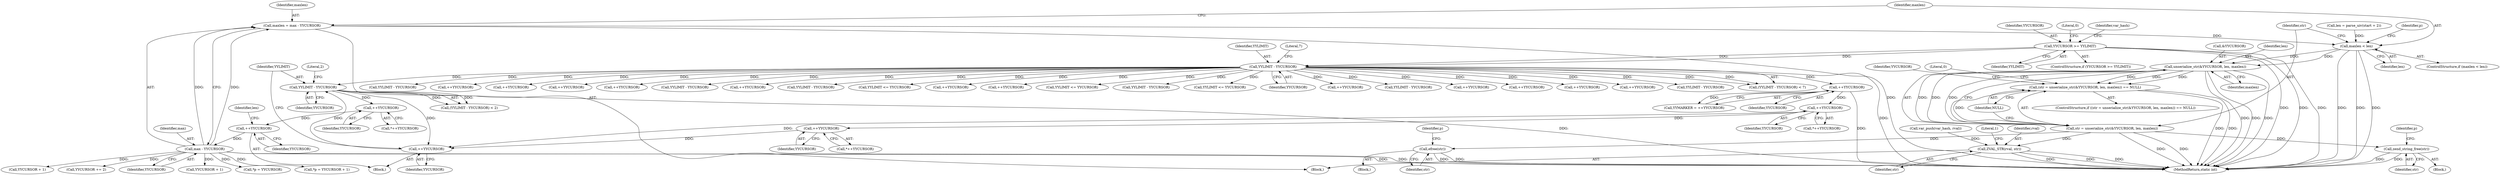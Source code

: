 digraph "0_php-src_1a23ebc1fff59bf480ca92963b36eba5c1b904c4@integer" {
"1002054" [label="(Call,maxlen = max - YYCURSOR)"];
"1002056" [label="(Call,max - YYCURSOR)"];
"1002042" [label="(Call,++YYCURSOR)"];
"1001317" [label="(Call,++YYCURSOR)"];
"1000802" [label="(Call,YYLIMIT - YYCURSOR)"];
"1000152" [label="(Call,YYLIMIT - YYCURSOR)"];
"1000125" [label="(Call,YYCURSOR >= YYLIMIT)"];
"1000798" [label="(Call,++YYCURSOR)"];
"1000785" [label="(Call,++YYCURSOR)"];
"1000438" [label="(Call,++YYCURSOR)"];
"1000245" [label="(Call,++YYCURSOR)"];
"1002060" [label="(Call,maxlen < len)"];
"1002076" [label="(Call,unserialize_str(&YYCURSOR, len, maxlen))"];
"1002073" [label="(Call,(str = unserialize_str(&YYCURSOR, len, maxlen)) == NULL)"];
"1002074" [label="(Call,str = unserialize_str(&YYCURSOR, len, maxlen))"];
"1002091" [label="(Call,zend_string_free(str))"];
"1002107" [label="(Call,efree(str))"];
"1002124" [label="(Call,ZVAL_STR(rval, str))"];
"1002049" [label="(Identifier,len)"];
"1000273" [label="(Call,++YYCURSOR)"];
"1002112" [label="(Call,YYCURSOR + 1)"];
"1001115" [label="(Call,YYLIMIT - YYCURSOR)"];
"1000439" [label="(Identifier,YYCURSOR)"];
"1002128" [label="(Literal,1)"];
"1002066" [label="(Identifier,p)"];
"1000205" [label="(Call,++YYCURSOR)"];
"1000803" [label="(Identifier,YYLIMIT)"];
"1000125" [label="(Call,YYCURSOR >= YYLIMIT)"];
"1002107" [label="(Call,efree(str))"];
"1002044" [label="(Block,)"];
"1000231" [label="(Call,++YYCURSOR)"];
"1000133" [label="(Identifier,var_hash)"];
"1002117" [label="(Call,YYCURSOR += 2)"];
"1002058" [label="(Identifier,YYCURSOR)"];
"1000287" [label="(Call,++YYCURSOR)"];
"1002090" [label="(Block,)"];
"1002111" [label="(Identifier,p)"];
"1002102" [label="(Call,YYCURSOR + 1)"];
"1002079" [label="(Identifier,len)"];
"1000785" [label="(Call,++YYCURSOR)"];
"1000352" [label="(Call,++YYCURSOR)"];
"1002055" [label="(Identifier,maxlen)"];
"1001358" [label="(Call,YYLIMIT - YYCURSOR)"];
"1000801" [label="(Call,(YYLIMIT - YYCURSOR) < 2)"];
"1000127" [label="(Identifier,YYLIMIT)"];
"1000151" [label="(Call,(YYLIMIT - YYCURSOR) < 7)"];
"1000960" [label="(Call,YYLIMIT - YYCURSOR)"];
"1002084" [label="(Literal,0)"];
"1002076" [label="(Call,unserialize_str(&YYCURSOR, len, maxlen))"];
"1000343" [label="(Call,++YYCURSOR)"];
"1000246" [label="(Identifier,YYCURSOR)"];
"1002080" [label="(Identifier,maxlen)"];
"1002088" [label="(Identifier,YYCURSOR)"];
"1002091" [label="(Call,zend_string_free(str))"];
"1002106" [label="(Block,)"];
"1000217" [label="(Call,++YYCURSOR)"];
"1002081" [label="(Identifier,NULL)"];
"1002043" [label="(Identifier,YYCURSOR)"];
"1002125" [label="(Identifier,rval)"];
"1001316" [label="(Call,*++YYCURSOR)"];
"1000243" [label="(Call,YYMARKER = ++YYCURSOR)"];
"1000437" [label="(Call,*++YYCURSOR)"];
"1002056" [label="(Call,max - YYCURSOR)"];
"1000147" [label="(Block,)"];
"1002073" [label="(Call,(str = unserialize_str(&YYCURSOR, len, maxlen)) == NULL)"];
"1002109" [label="(Call,*p = YYCURSOR + 1)"];
"1002447" [label="(MethodReturn,static int)"];
"1001317" [label="(Call,++YYCURSOR)"];
"1000301" [label="(Call,++YYCURSOR)"];
"1000804" [label="(Identifier,YYCURSOR)"];
"1000193" [label="(Call,++YYCURSOR)"];
"1000705" [label="(Call,YYLIMIT - YYCURSOR)"];
"1000124" [label="(ControlStructure,if (YYCURSOR >= YYLIMIT))"];
"1000329" [label="(Call,++YYCURSOR)"];
"1002092" [label="(Identifier,str)"];
"1002074" [label="(Call,str = unserialize_str(&YYCURSOR, len, maxlen))"];
"1002054" [label="(Call,maxlen = max - YYCURSOR)"];
"1001318" [label="(Identifier,YYCURSOR)"];
"1000799" [label="(Identifier,YYCURSOR)"];
"1002042" [label="(Call,++YYCURSOR)"];
"1000153" [label="(Identifier,YYLIMIT)"];
"1000245" [label="(Call,++YYCURSOR)"];
"1002126" [label="(Identifier,str)"];
"1000784" [label="(Call,*++YYCURSOR)"];
"1002062" [label="(Identifier,len)"];
"1002075" [label="(Identifier,str)"];
"1001207" [label="(Call,YYLIMIT - YYCURSOR)"];
"1002061" [label="(Identifier,maxlen)"];
"1000802" [label="(Call,YYLIMIT - YYCURSOR)"];
"1000155" [label="(Literal,7)"];
"1001161" [label="(Call,YYLIMIT <= YYCURSOR)"];
"1000438" [label="(Call,++YYCURSOR)"];
"1002077" [label="(Call,&YYCURSOR)"];
"1002072" [label="(ControlStructure,if ((str = unserialize_str(&YYCURSOR, len, maxlen)) == NULL))"];
"1000126" [label="(Identifier,YYCURSOR)"];
"1002124" [label="(Call,ZVAL_STR(rval, str))"];
"1002060" [label="(Call,maxlen < len)"];
"1000315" [label="(Call,++YYCURSOR)"];
"1000786" [label="(Identifier,YYCURSOR)"];
"1000798" [label="(Call,++YYCURSOR)"];
"1002108" [label="(Identifier,str)"];
"1000152" [label="(Call,YYLIMIT - YYCURSOR)"];
"1000141" [label="(Call,var_push(var_hash, rval))"];
"1002059" [label="(ControlStructure,if (maxlen < len))"];
"1000259" [label="(Call,++YYCURSOR)"];
"1002057" [label="(Identifier,max)"];
"1000756" [label="(Call,YYLIMIT <= YYCURSOR)"];
"1000805" [label="(Literal,2)"];
"1000849" [label="(Call,YYLIMIT - YYCURSOR)"];
"1002093" [label="(Call,*p = YYCURSOR)"];
"1001069" [label="(Call,YYLIMIT <= YYCURSOR)"];
"1002048" [label="(Call,len = parse_uiv(start + 2))"];
"1000130" [label="(Literal,0)"];
"1002095" [label="(Identifier,p)"];
"1000154" [label="(Identifier,YYCURSOR)"];
"1002054" -> "1002044"  [label="AST: "];
"1002054" -> "1002056"  [label="CFG: "];
"1002055" -> "1002054"  [label="AST: "];
"1002056" -> "1002054"  [label="AST: "];
"1002061" -> "1002054"  [label="CFG: "];
"1002054" -> "1002447"  [label="DDG: "];
"1002056" -> "1002054"  [label="DDG: "];
"1002056" -> "1002054"  [label="DDG: "];
"1002054" -> "1002060"  [label="DDG: "];
"1002056" -> "1002058"  [label="CFG: "];
"1002057" -> "1002056"  [label="AST: "];
"1002058" -> "1002056"  [label="AST: "];
"1002056" -> "1002447"  [label="DDG: "];
"1002056" -> "1002447"  [label="DDG: "];
"1002042" -> "1002056"  [label="DDG: "];
"1002056" -> "1002093"  [label="DDG: "];
"1002056" -> "1002102"  [label="DDG: "];
"1002056" -> "1002109"  [label="DDG: "];
"1002056" -> "1002112"  [label="DDG: "];
"1002056" -> "1002117"  [label="DDG: "];
"1002042" -> "1000147"  [label="AST: "];
"1002042" -> "1002043"  [label="CFG: "];
"1002043" -> "1002042"  [label="AST: "];
"1002049" -> "1002042"  [label="CFG: "];
"1001317" -> "1002042"  [label="DDG: "];
"1001317" -> "1001316"  [label="AST: "];
"1001317" -> "1001318"  [label="CFG: "];
"1001318" -> "1001317"  [label="AST: "];
"1001316" -> "1001317"  [label="CFG: "];
"1000802" -> "1001317"  [label="DDG: "];
"1000802" -> "1000801"  [label="AST: "];
"1000802" -> "1000804"  [label="CFG: "];
"1000803" -> "1000802"  [label="AST: "];
"1000804" -> "1000802"  [label="AST: "];
"1000805" -> "1000802"  [label="CFG: "];
"1000802" -> "1002447"  [label="DDG: "];
"1000802" -> "1000798"  [label="DDG: "];
"1000802" -> "1000801"  [label="DDG: "];
"1000802" -> "1000801"  [label="DDG: "];
"1000152" -> "1000802"  [label="DDG: "];
"1000798" -> "1000802"  [label="DDG: "];
"1000152" -> "1000151"  [label="AST: "];
"1000152" -> "1000154"  [label="CFG: "];
"1000153" -> "1000152"  [label="AST: "];
"1000154" -> "1000152"  [label="AST: "];
"1000155" -> "1000152"  [label="CFG: "];
"1000152" -> "1002447"  [label="DDG: "];
"1000152" -> "1000151"  [label="DDG: "];
"1000152" -> "1000151"  [label="DDG: "];
"1000125" -> "1000152"  [label="DDG: "];
"1000125" -> "1000152"  [label="DDG: "];
"1000152" -> "1000193"  [label="DDG: "];
"1000152" -> "1000205"  [label="DDG: "];
"1000152" -> "1000217"  [label="DDG: "];
"1000152" -> "1000231"  [label="DDG: "];
"1000152" -> "1000245"  [label="DDG: "];
"1000152" -> "1000259"  [label="DDG: "];
"1000152" -> "1000273"  [label="DDG: "];
"1000152" -> "1000287"  [label="DDG: "];
"1000152" -> "1000301"  [label="DDG: "];
"1000152" -> "1000315"  [label="DDG: "];
"1000152" -> "1000329"  [label="DDG: "];
"1000152" -> "1000343"  [label="DDG: "];
"1000152" -> "1000352"  [label="DDG: "];
"1000152" -> "1000705"  [label="DDG: "];
"1000152" -> "1000756"  [label="DDG: "];
"1000152" -> "1000849"  [label="DDG: "];
"1000152" -> "1000960"  [label="DDG: "];
"1000152" -> "1001069"  [label="DDG: "];
"1000152" -> "1001115"  [label="DDG: "];
"1000152" -> "1001161"  [label="DDG: "];
"1000152" -> "1001207"  [label="DDG: "];
"1000152" -> "1001358"  [label="DDG: "];
"1000125" -> "1000124"  [label="AST: "];
"1000125" -> "1000127"  [label="CFG: "];
"1000126" -> "1000125"  [label="AST: "];
"1000127" -> "1000125"  [label="AST: "];
"1000130" -> "1000125"  [label="CFG: "];
"1000133" -> "1000125"  [label="CFG: "];
"1000125" -> "1002447"  [label="DDG: "];
"1000125" -> "1002447"  [label="DDG: "];
"1000125" -> "1002447"  [label="DDG: "];
"1000798" -> "1000147"  [label="AST: "];
"1000798" -> "1000799"  [label="CFG: "];
"1000799" -> "1000798"  [label="AST: "];
"1000803" -> "1000798"  [label="CFG: "];
"1000785" -> "1000798"  [label="DDG: "];
"1000438" -> "1000798"  [label="DDG: "];
"1000785" -> "1000784"  [label="AST: "];
"1000785" -> "1000786"  [label="CFG: "];
"1000786" -> "1000785"  [label="AST: "];
"1000784" -> "1000785"  [label="CFG: "];
"1000438" -> "1000785"  [label="DDG: "];
"1000438" -> "1000437"  [label="AST: "];
"1000438" -> "1000439"  [label="CFG: "];
"1000439" -> "1000438"  [label="AST: "];
"1000437" -> "1000438"  [label="CFG: "];
"1000245" -> "1000438"  [label="DDG: "];
"1000245" -> "1000243"  [label="AST: "];
"1000245" -> "1000246"  [label="CFG: "];
"1000246" -> "1000245"  [label="AST: "];
"1000243" -> "1000245"  [label="CFG: "];
"1000245" -> "1002447"  [label="DDG: "];
"1000245" -> "1000243"  [label="DDG: "];
"1002060" -> "1002059"  [label="AST: "];
"1002060" -> "1002062"  [label="CFG: "];
"1002061" -> "1002060"  [label="AST: "];
"1002062" -> "1002060"  [label="AST: "];
"1002066" -> "1002060"  [label="CFG: "];
"1002075" -> "1002060"  [label="CFG: "];
"1002060" -> "1002447"  [label="DDG: "];
"1002060" -> "1002447"  [label="DDG: "];
"1002060" -> "1002447"  [label="DDG: "];
"1002048" -> "1002060"  [label="DDG: "];
"1002060" -> "1002076"  [label="DDG: "];
"1002060" -> "1002076"  [label="DDG: "];
"1002076" -> "1002074"  [label="AST: "];
"1002076" -> "1002080"  [label="CFG: "];
"1002077" -> "1002076"  [label="AST: "];
"1002079" -> "1002076"  [label="AST: "];
"1002080" -> "1002076"  [label="AST: "];
"1002074" -> "1002076"  [label="CFG: "];
"1002076" -> "1002447"  [label="DDG: "];
"1002076" -> "1002447"  [label="DDG: "];
"1002076" -> "1002447"  [label="DDG: "];
"1002076" -> "1002073"  [label="DDG: "];
"1002076" -> "1002073"  [label="DDG: "];
"1002076" -> "1002073"  [label="DDG: "];
"1002076" -> "1002074"  [label="DDG: "];
"1002076" -> "1002074"  [label="DDG: "];
"1002076" -> "1002074"  [label="DDG: "];
"1002073" -> "1002072"  [label="AST: "];
"1002073" -> "1002081"  [label="CFG: "];
"1002074" -> "1002073"  [label="AST: "];
"1002081" -> "1002073"  [label="AST: "];
"1002084" -> "1002073"  [label="CFG: "];
"1002088" -> "1002073"  [label="CFG: "];
"1002073" -> "1002447"  [label="DDG: "];
"1002073" -> "1002447"  [label="DDG: "];
"1002074" -> "1002073"  [label="DDG: "];
"1002075" -> "1002074"  [label="AST: "];
"1002081" -> "1002074"  [label="CFG: "];
"1002074" -> "1002447"  [label="DDG: "];
"1002074" -> "1002447"  [label="DDG: "];
"1002074" -> "1002091"  [label="DDG: "];
"1002074" -> "1002107"  [label="DDG: "];
"1002074" -> "1002124"  [label="DDG: "];
"1002091" -> "1002090"  [label="AST: "];
"1002091" -> "1002092"  [label="CFG: "];
"1002092" -> "1002091"  [label="AST: "];
"1002095" -> "1002091"  [label="CFG: "];
"1002091" -> "1002447"  [label="DDG: "];
"1002091" -> "1002447"  [label="DDG: "];
"1002107" -> "1002106"  [label="AST: "];
"1002107" -> "1002108"  [label="CFG: "];
"1002108" -> "1002107"  [label="AST: "];
"1002111" -> "1002107"  [label="CFG: "];
"1002107" -> "1002447"  [label="DDG: "];
"1002107" -> "1002447"  [label="DDG: "];
"1002124" -> "1002044"  [label="AST: "];
"1002124" -> "1002126"  [label="CFG: "];
"1002125" -> "1002124"  [label="AST: "];
"1002126" -> "1002124"  [label="AST: "];
"1002128" -> "1002124"  [label="CFG: "];
"1002124" -> "1002447"  [label="DDG: "];
"1002124" -> "1002447"  [label="DDG: "];
"1002124" -> "1002447"  [label="DDG: "];
"1000141" -> "1002124"  [label="DDG: "];
}
